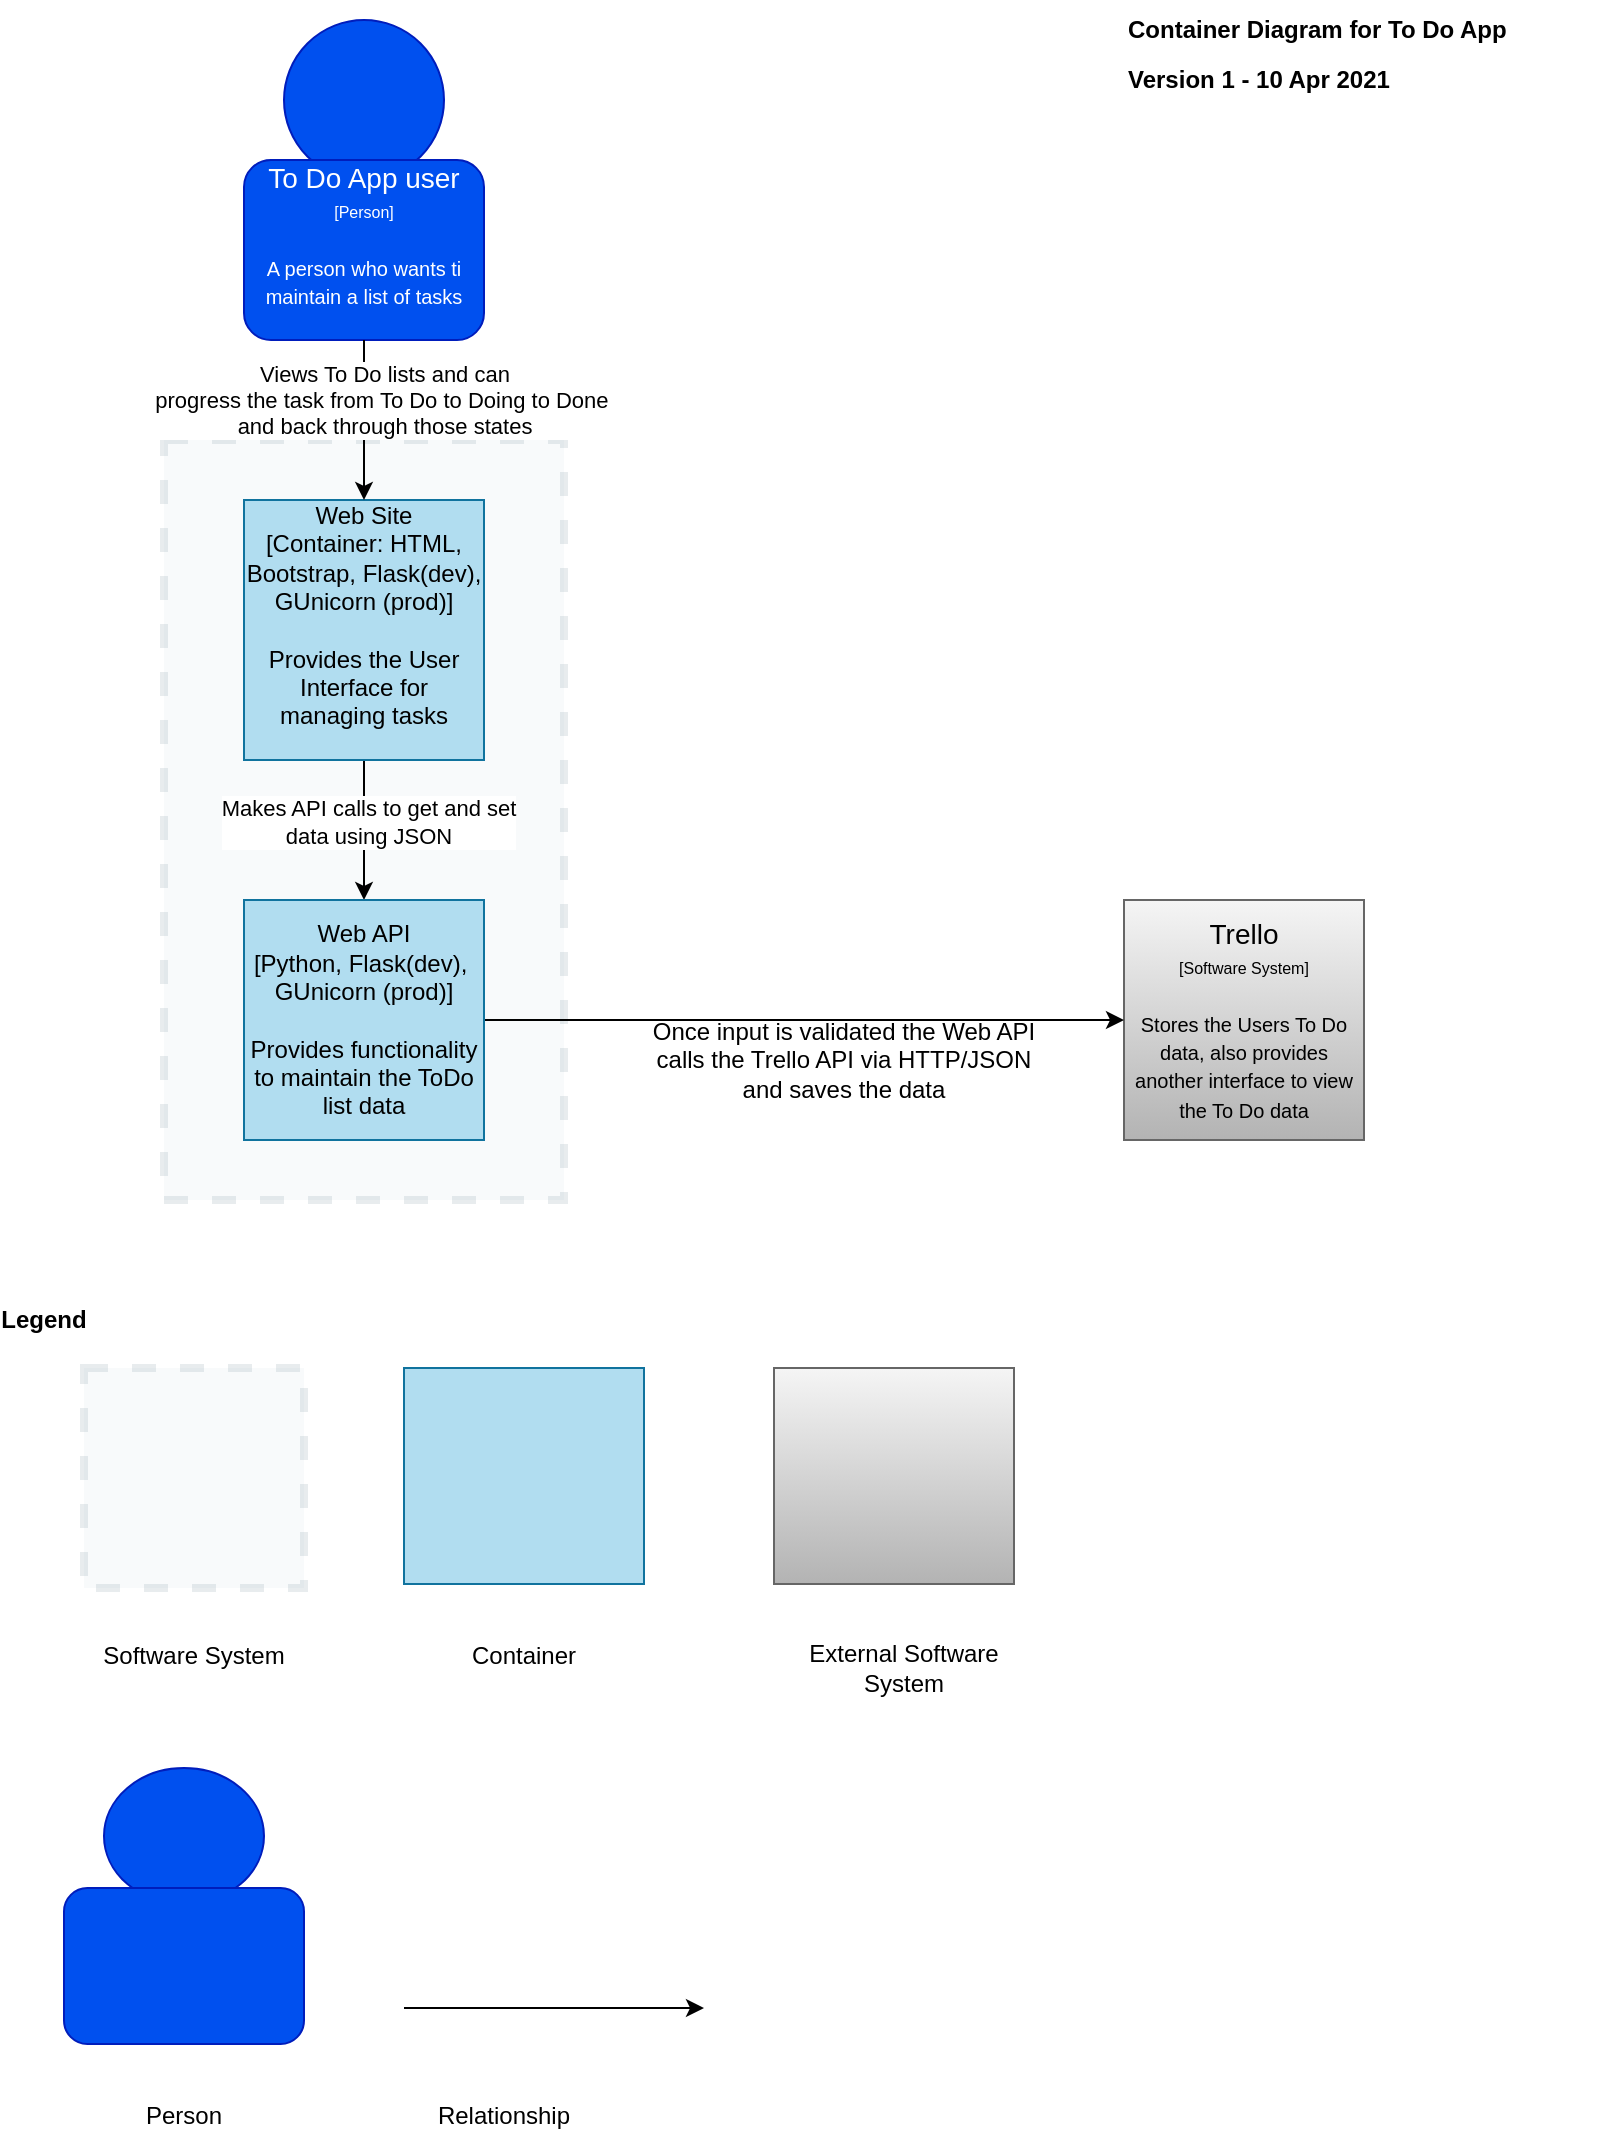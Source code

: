 <mxfile version="14.5.7" type="device"><diagram id="eYL130onDuOpXVm7ydq6" name="Page-1"><mxGraphModel dx="1422" dy="762" grid="1" gridSize="10" guides="1" tooltips="1" connect="1" arrows="1" fold="1" page="1" pageScale="1" pageWidth="850" pageHeight="1100" math="0" shadow="0"><root><mxCell id="0"/><mxCell id="1" parent="0"/><mxCell id="Uh-DGDPytOhU-IBLlwTz-11" value="" style="rounded=0;whiteSpace=wrap;html=1;align=left;dashed=1;opacity=10;strokeWidth=4;fillColor=#bac8d3;strokeColor=#23445d;" vertex="1" parent="1"><mxGeometry x="120" y="250" width="200" height="380" as="geometry"/></mxCell><mxCell id="flNeD-OKbmaLV-K2kcxD-1" value="" style="ellipse;whiteSpace=wrap;html=1;aspect=fixed;fillColor=#0050ef;strokeColor=#001DBC;fontColor=#ffffff;" parent="1" vertex="1"><mxGeometry x="180" y="40" width="80" height="80" as="geometry"/></mxCell><mxCell id="flNeD-OKbmaLV-K2kcxD-2" value="&lt;font&gt;&lt;span style=&quot;font-size: 14px&quot;&gt;To Do App user&lt;/span&gt;&lt;br&gt;&lt;font&gt;&lt;font style=&quot;font-size: 8px&quot;&gt;[Person]&lt;/font&gt;&lt;br&gt;&lt;br&gt;&lt;span style=&quot;font-size: 10px&quot;&gt;A person who wants ti maintain a list of tasks&lt;/span&gt;&lt;br&gt;&lt;br&gt;&lt;/font&gt;&lt;/font&gt;" style="rounded=1;whiteSpace=wrap;html=1;fillColor=#0050ef;strokeColor=#001DBC;fontColor=#ffffff;" parent="1" vertex="1"><mxGeometry x="160" y="110" width="120" height="90" as="geometry"/></mxCell><mxCell id="flNeD-OKbmaLV-K2kcxD-20" value="" style="edgeStyle=orthogonalEdgeStyle;rounded=0;orthogonalLoop=1;jettySize=auto;html=1;" parent="1" source="flNeD-OKbmaLV-K2kcxD-3" target="flNeD-OKbmaLV-K2kcxD-19" edge="1"><mxGeometry relative="1" as="geometry"/></mxCell><mxCell id="flNeD-OKbmaLV-K2kcxD-3" value="&lt;font&gt;Web Site&lt;br&gt;[Container: HTML, Bootstrap, Flask(dev), GUnicorn (prod)]&lt;br&gt;&lt;br&gt;Provides the User Interface for managing tasks&lt;br&gt;&lt;br&gt;&lt;/font&gt;" style="rounded=0;whiteSpace=wrap;html=1;fillColor=#b1ddf0;strokeColor=#10739e;" parent="1" vertex="1"><mxGeometry x="160" y="280" width="120" height="130" as="geometry"/></mxCell><mxCell id="flNeD-OKbmaLV-K2kcxD-4" value="" style="endArrow=classic;html=1;exitX=0.5;exitY=1;exitDx=0;exitDy=0;entryX=0.5;entryY=0;entryDx=0;entryDy=0;" parent="1" source="flNeD-OKbmaLV-K2kcxD-2" target="flNeD-OKbmaLV-K2kcxD-3" edge="1"><mxGeometry relative="1" as="geometry"><mxPoint x="229.66" y="220" as="sourcePoint"/><mxPoint x="230" y="320" as="targetPoint"/></mxGeometry></mxCell><mxCell id="flNeD-OKbmaLV-K2kcxD-5" value="Views To Do lists and can &lt;br&gt;progress the task from To Do to Doing to Done&amp;nbsp;&lt;br&gt;and back through those states" style="edgeLabel;resizable=0;html=1;align=center;verticalAlign=middle;resizeHeight=1;" parent="flNeD-OKbmaLV-K2kcxD-4" connectable="0" vertex="1"><mxGeometry relative="1" as="geometry"><mxPoint x="10.17" y="-10.0" as="offset"/></mxGeometry></mxCell><mxCell id="flNeD-OKbmaLV-K2kcxD-6" value="&lt;font&gt;&lt;font style=&quot;font-size: 14px&quot;&gt;Trello&lt;/font&gt;&lt;br&gt;&lt;font&gt;&lt;span style=&quot;font-size: 8px&quot;&gt;[Software System]&lt;br&gt;&lt;/span&gt;&lt;br&gt;&lt;font style=&quot;font-size: 10px&quot;&gt;Stores the Users To Do data, also provides another interface to view the To Do data&lt;/font&gt;&lt;br&gt;&lt;/font&gt;&lt;/font&gt;" style="rounded=0;whiteSpace=wrap;html=1;gradientColor=#b3b3b3;fillColor=#f5f5f5;strokeColor=#666666;" parent="1" vertex="1"><mxGeometry x="600" y="480" width="120" height="120" as="geometry"/></mxCell><mxCell id="flNeD-OKbmaLV-K2kcxD-7" value="" style="endArrow=classic;html=1;entryX=0;entryY=0.5;entryDx=0;entryDy=0;exitX=1;exitY=0.5;exitDx=0;exitDy=0;" parent="1" source="flNeD-OKbmaLV-K2kcxD-19" target="flNeD-OKbmaLV-K2kcxD-6" edge="1"><mxGeometry relative="1" as="geometry"><mxPoint x="290" y="530" as="sourcePoint"/><mxPoint x="550" y="410" as="targetPoint"/><Array as="points"><mxPoint x="430" y="540"/></Array></mxGeometry></mxCell><mxCell id="flNeD-OKbmaLV-K2kcxD-9" value="" style="ellipse;whiteSpace=wrap;html=1;aspect=fixed;fillColor=#0050ef;strokeColor=#001DBC;fontColor=#ffffff;" parent="1" vertex="1"><mxGeometry x="90" y="914" width="80" height="68" as="geometry"/></mxCell><mxCell id="flNeD-OKbmaLV-K2kcxD-10" value="&lt;font&gt;&lt;font&gt;&lt;br&gt;&lt;/font&gt;&lt;/font&gt;" style="rounded=1;whiteSpace=wrap;html=1;fillColor=#0050ef;strokeColor=#001DBC;fontColor=#ffffff;" parent="1" vertex="1"><mxGeometry x="70" y="974" width="120" height="78" as="geometry"/></mxCell><mxCell id="flNeD-OKbmaLV-K2kcxD-11" value="Person" style="text;html=1;strokeColor=none;fillColor=none;align=center;verticalAlign=middle;whiteSpace=wrap;rounded=0;" parent="1" vertex="1"><mxGeometry x="110" y="1084" width="40" height="8" as="geometry"/></mxCell><mxCell id="flNeD-OKbmaLV-K2kcxD-12" value="&lt;font&gt;&lt;br&gt;&lt;/font&gt;" style="rounded=0;whiteSpace=wrap;html=1;fillColor=#b1ddf0;strokeColor=#10739e;" parent="1" vertex="1"><mxGeometry x="240" y="714" width="120" height="108" as="geometry"/></mxCell><mxCell id="flNeD-OKbmaLV-K2kcxD-13" value="&lt;font&gt;&lt;font&gt;&lt;br&gt;&lt;/font&gt;&lt;/font&gt;" style="rounded=0;whiteSpace=wrap;html=1;gradientColor=#b3b3b3;fillColor=#f5f5f5;strokeColor=#666666;" parent="1" vertex="1"><mxGeometry x="425" y="714" width="120" height="108" as="geometry"/></mxCell><mxCell id="flNeD-OKbmaLV-K2kcxD-15" value="External Software &lt;br&gt;System" style="text;html=1;strokeColor=none;fillColor=none;align=center;verticalAlign=middle;whiteSpace=wrap;rounded=0;" parent="1" vertex="1"><mxGeometry x="430" y="860" width="120" height="8" as="geometry"/></mxCell><mxCell id="flNeD-OKbmaLV-K2kcxD-16" value="Container" style="text;html=1;strokeColor=none;fillColor=none;align=center;verticalAlign=middle;whiteSpace=wrap;rounded=0;" parent="1" vertex="1"><mxGeometry x="240" y="854" width="120" height="8" as="geometry"/></mxCell><mxCell id="flNeD-OKbmaLV-K2kcxD-17" value="" style="endArrow=classic;html=1;" parent="1" edge="1"><mxGeometry relative="1" as="geometry"><mxPoint x="240" y="1034" as="sourcePoint"/><mxPoint x="390" y="1034" as="targetPoint"/><Array as="points"><mxPoint x="320" y="1034"/><mxPoint x="390" y="1034"/></Array></mxGeometry></mxCell><mxCell id="flNeD-OKbmaLV-K2kcxD-18" value="Relationship" style="text;html=1;strokeColor=none;fillColor=none;align=center;verticalAlign=middle;whiteSpace=wrap;rounded=0;" parent="1" vertex="1"><mxGeometry x="230" y="1084" width="120" height="8" as="geometry"/></mxCell><mxCell id="flNeD-OKbmaLV-K2kcxD-19" value="&lt;font&gt;Web API&lt;br&gt;[Python, Flask(dev),&amp;nbsp;&lt;br&gt;GUnicorn (prod)]&lt;br&gt;&lt;br&gt;Provides functionality to maintain the ToDo list data&lt;br&gt;&lt;/font&gt;" style="rounded=0;whiteSpace=wrap;html=1;fillColor=#b1ddf0;strokeColor=#10739e;" parent="1" vertex="1"><mxGeometry x="160" y="480" width="120" height="120" as="geometry"/></mxCell><mxCell id="flNeD-OKbmaLV-K2kcxD-23" value="Makes API calls to get and set &lt;br&gt;data using JSON" style="edgeLabel;resizable=0;html=1;align=center;verticalAlign=middle;resizeHeight=1;" parent="1" connectable="0" vertex="1"><mxGeometry x="220.0" y="440" as="geometry"><mxPoint x="2" y="1" as="offset"/></mxGeometry></mxCell><mxCell id="flNeD-OKbmaLV-K2kcxD-26" value="Once input is validated the Web API calls the Trello API via HTTP/JSON and saves the data" style="text;html=1;strokeColor=none;fillColor=none;align=center;verticalAlign=middle;whiteSpace=wrap;rounded=0;" parent="1" vertex="1"><mxGeometry x="360" y="550" width="200" height="20" as="geometry"/></mxCell><mxCell id="Uh-DGDPytOhU-IBLlwTz-1" value="Container Diagram for To Do App" style="text;html=1;strokeColor=none;fillColor=none;align=left;verticalAlign=middle;whiteSpace=wrap;rounded=0;fontStyle=1" vertex="1" parent="1"><mxGeometry x="600" y="30" width="240" height="30" as="geometry"/></mxCell><mxCell id="Uh-DGDPytOhU-IBLlwTz-2" value="Version 1 - 10 Apr 2021" style="text;html=1;strokeColor=none;fillColor=none;align=left;verticalAlign=middle;whiteSpace=wrap;rounded=0;fontStyle=1" vertex="1" parent="1"><mxGeometry x="600" y="60" width="220" height="20" as="geometry"/></mxCell><mxCell id="Uh-DGDPytOhU-IBLlwTz-12" value="" style="rounded=0;whiteSpace=wrap;html=1;align=left;dashed=1;opacity=10;strokeWidth=4;fillColor=#bac8d3;strokeColor=#23445d;" vertex="1" parent="1"><mxGeometry x="80" y="714" width="110" height="110" as="geometry"/></mxCell><mxCell id="Uh-DGDPytOhU-IBLlwTz-13" value="Software System" style="text;html=1;strokeColor=none;fillColor=none;align=center;verticalAlign=middle;whiteSpace=wrap;rounded=0;dashed=1;opacity=10;" vertex="1" parent="1"><mxGeometry x="80" y="848" width="110" height="20" as="geometry"/></mxCell><mxCell id="Uh-DGDPytOhU-IBLlwTz-17" value="Legend" style="text;html=1;strokeColor=none;fillColor=none;align=center;verticalAlign=middle;whiteSpace=wrap;rounded=0;dashed=1;opacity=10;fontStyle=1" vertex="1" parent="1"><mxGeometry x="40" y="680" width="40" height="20" as="geometry"/></mxCell></root></mxGraphModel></diagram></mxfile>
